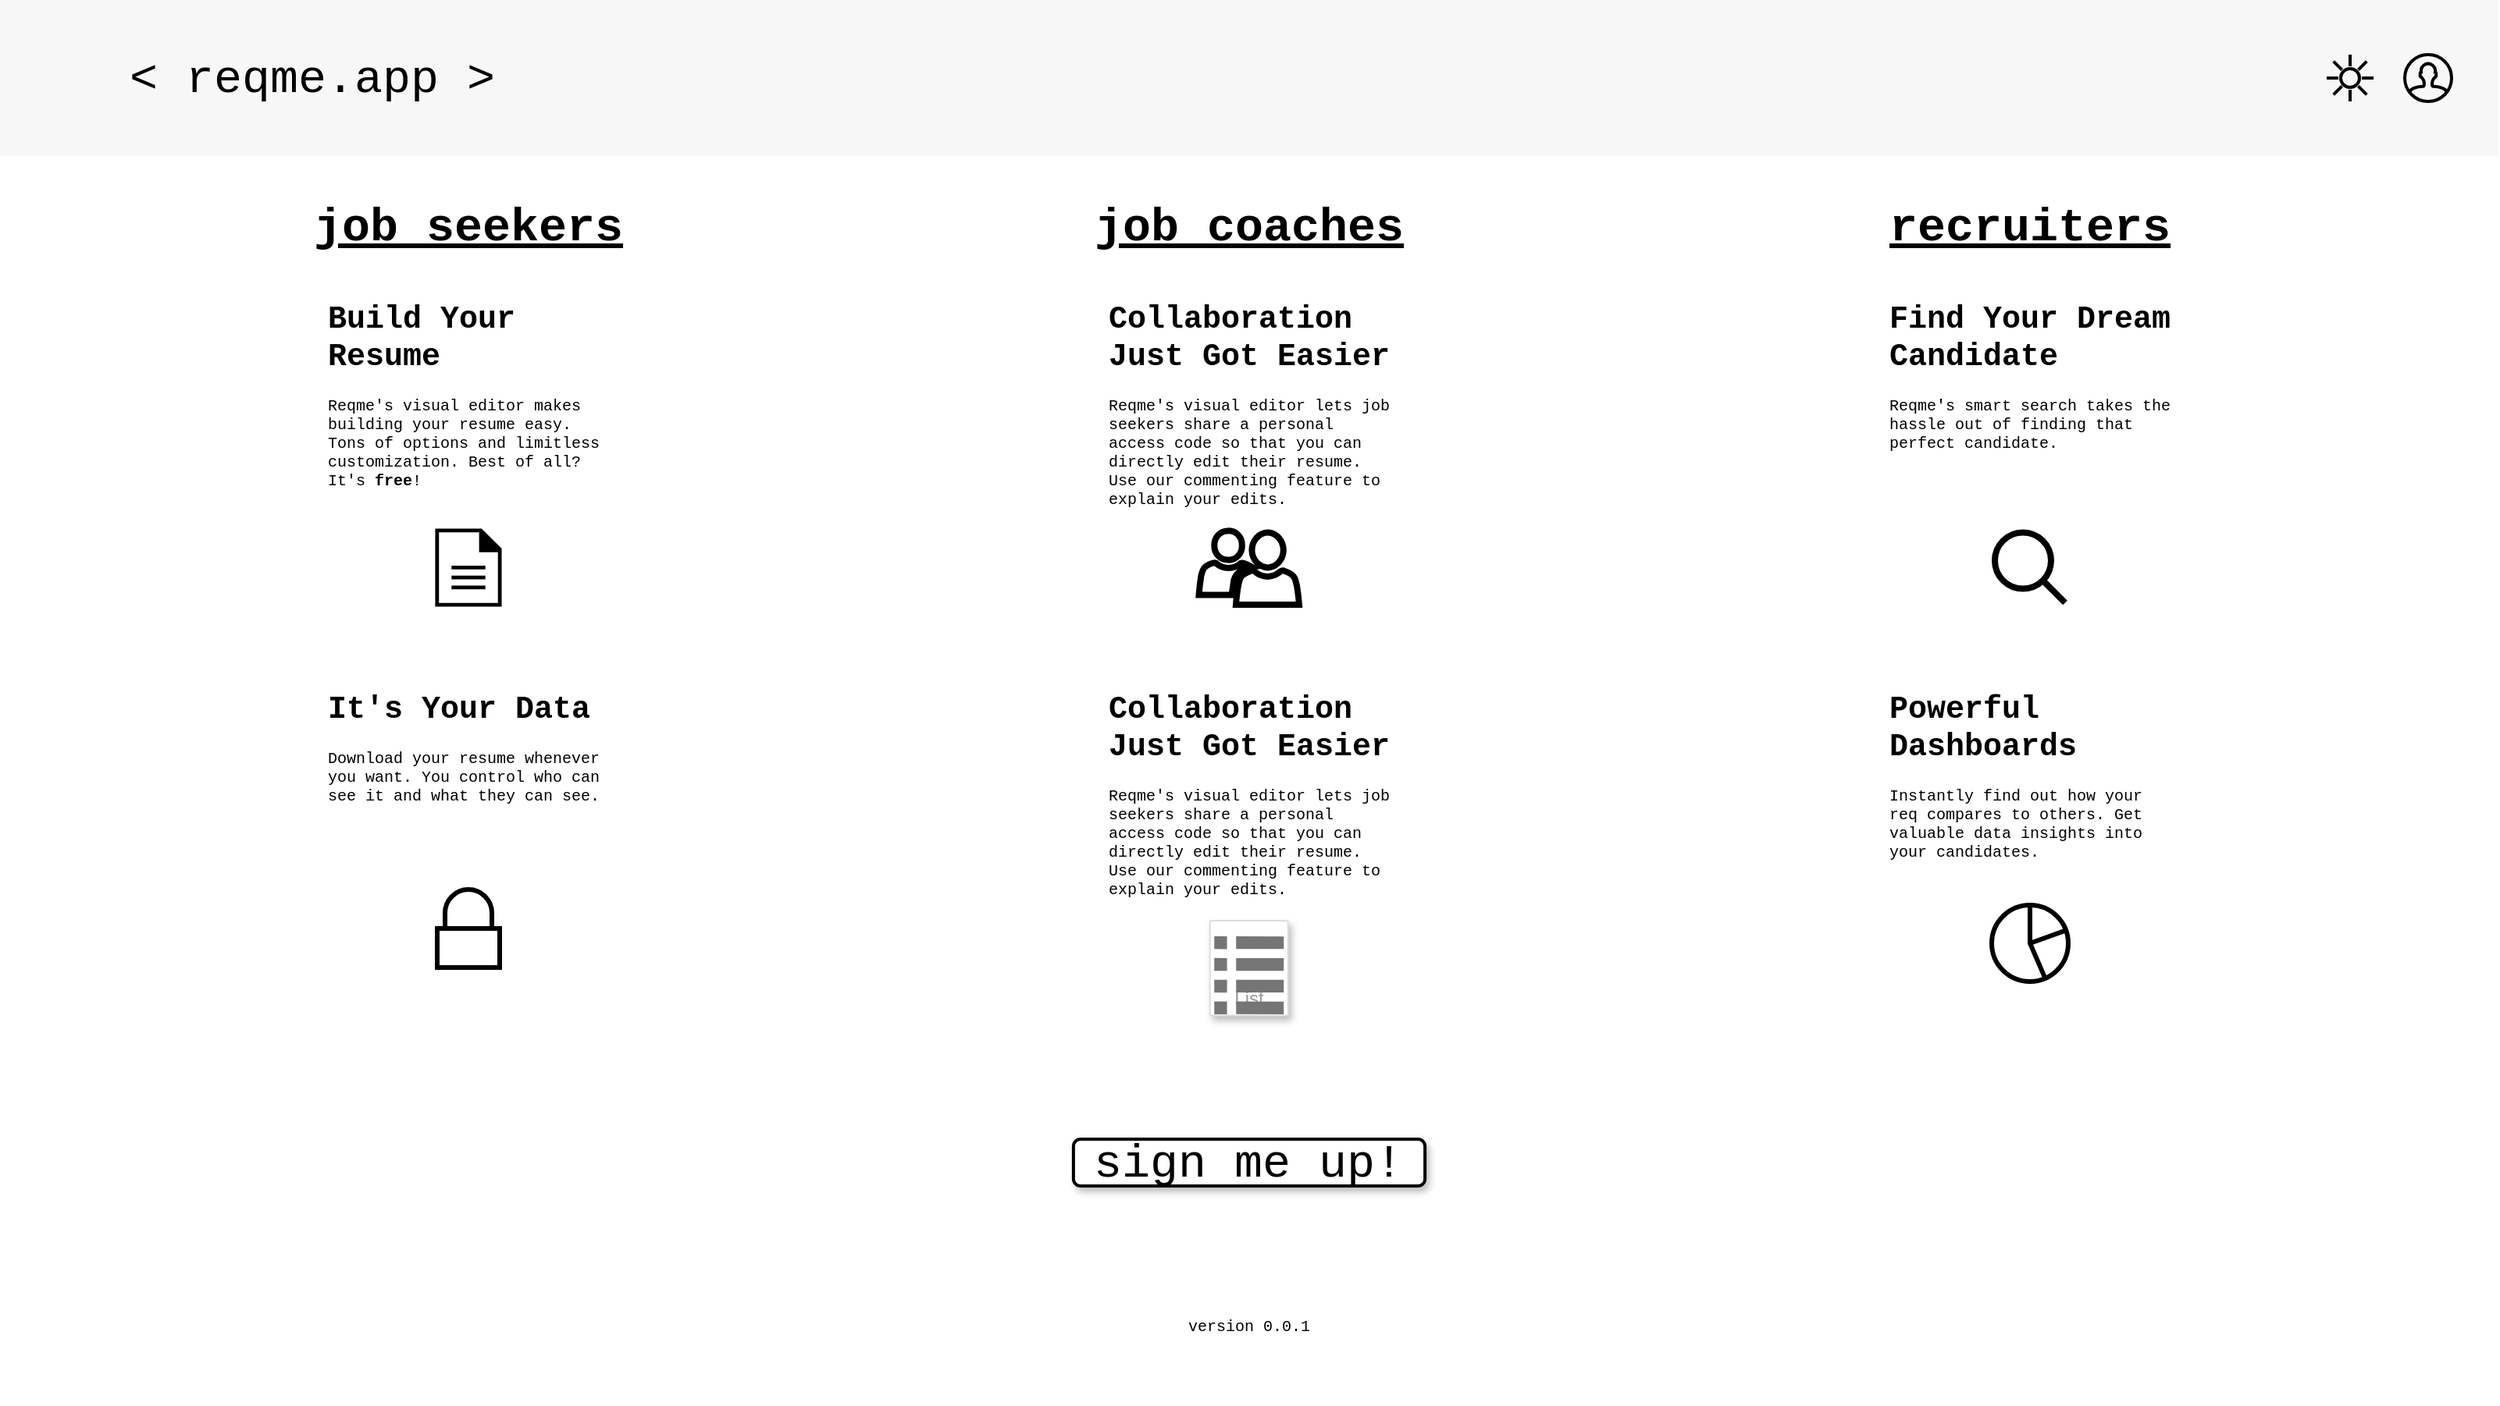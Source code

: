 <mxfile version="20.7.4" type="device"><diagram id="D-CgDbJjNg_Wzcfck2mP" name="splash-logged-out-v1"><mxGraphModel dx="1133" dy="703" grid="1" gridSize="10" guides="1" tooltips="1" connect="1" arrows="1" fold="1" page="1" pageScale="1" pageWidth="1600" pageHeight="900" math="0" shadow="0"><root><mxCell id="0"/><mxCell id="1" parent="0"/><mxCell id="NqR8kwtVtSE-ulJd_GWe-3" value="" style="rounded=0;whiteSpace=wrap;html=1;strokeColor=none;" parent="1" vertex="1"><mxGeometry x="50" y="100" width="500" height="700" as="geometry"/></mxCell><mxCell id="NqR8kwtVtSE-ulJd_GWe-47" value="" style="rounded=0;whiteSpace=wrap;html=1;strokeColor=none;" parent="1" vertex="1"><mxGeometry x="1050" y="100" width="500" height="700" as="geometry"/></mxCell><mxCell id="NqR8kwtVtSE-ulJd_GWe-46" value="" style="rounded=0;whiteSpace=wrap;html=1;strokeColor=none;" parent="1" vertex="1"><mxGeometry x="550" y="100" width="500" height="700" as="geometry"/></mxCell><mxCell id="NqR8kwtVtSE-ulJd_GWe-7" value="" style="rounded=0;whiteSpace=wrap;html=1;strokeColor=none;fillColor=#F7F7F7;shadow=0;glass=0;" parent="1" vertex="1"><mxGeometry x="1200" width="400" height="100" as="geometry"/></mxCell><mxCell id="NqR8kwtVtSE-ulJd_GWe-1" value="" style="rounded=0;whiteSpace=wrap;html=1;strokeColor=none;fillColor=#F7F7F7;shadow=0;glass=0;" parent="1" vertex="1"><mxGeometry width="400" height="100" as="geometry"/></mxCell><mxCell id="NqR8kwtVtSE-ulJd_GWe-2" value="" style="rounded=0;whiteSpace=wrap;html=1;strokeColor=none;fillColor=#FFFFFF;" parent="1" vertex="1"><mxGeometry y="800" width="1600" height="100" as="geometry"/></mxCell><mxCell id="NqR8kwtVtSE-ulJd_GWe-4" value="" style="html=1;verticalLabelPosition=bottom;align=center;labelBackgroundColor=#ffffff;verticalAlign=top;strokeWidth=2;strokeColor=#000000;shadow=0;dashed=0;shape=mxgraph.ios7.icons.user;fillColor=none;" parent="1" vertex="1"><mxGeometry x="1540" y="35" width="30" height="30" as="geometry"/></mxCell><mxCell id="NqR8kwtVtSE-ulJd_GWe-5" value="&amp;lt; reqme.app &amp;gt;" style="text;html=1;strokeColor=none;fillColor=none;align=center;verticalAlign=middle;whiteSpace=wrap;rounded=0;fontSize=30;fontFamily=Courier New;fontStyle=0;fontColor=#000000;" parent="1" vertex="1"><mxGeometry x="68.13" y="35" width="263.75" height="30" as="geometry"/></mxCell><mxCell id="NqR8kwtVtSE-ulJd_GWe-6" value="" style="rounded=0;whiteSpace=wrap;html=1;strokeColor=none;fillColor=#F7F7F7;shadow=0;glass=0;" parent="1" vertex="1"><mxGeometry x="400" width="800" height="100" as="geometry"/></mxCell><mxCell id="NqR8kwtVtSE-ulJd_GWe-11" value="" style="html=1;verticalLabelPosition=bottom;align=center;labelBackgroundColor=#ffffff;verticalAlign=top;strokeWidth=2;strokeColor=#000000;shadow=0;dashed=0;shape=mxgraph.ios7.icons.sun;pointerEvents=1;rounded=0;sketch=0;fontFamily=Courier New;fontSize=30;fillColor=none;" parent="1" vertex="1"><mxGeometry x="1490" y="35" width="30" height="30" as="geometry"/></mxCell><mxCell id="NqR8kwtVtSE-ulJd_GWe-12" value="" style="rounded=0;whiteSpace=wrap;html=1;strokeColor=none;fillColor=#FFFFFF;gradientColor=none;" parent="1" vertex="1"><mxGeometry y="100" width="50" height="700" as="geometry"/></mxCell><mxCell id="NqR8kwtVtSE-ulJd_GWe-13" value="" style="rounded=0;whiteSpace=wrap;html=1;strokeColor=none;fillColor=#FFFFFF;gradientColor=none;" parent="1" vertex="1"><mxGeometry x="1550" y="100" width="50" height="700" as="geometry"/></mxCell><mxCell id="NqR8kwtVtSE-ulJd_GWe-16" value="version 0.0.1" style="text;html=1;strokeColor=none;fillColor=none;align=center;verticalAlign=middle;whiteSpace=wrap;rounded=0;fontSize=10;fontFamily=Courier New;" parent="1" vertex="1"><mxGeometry x="675" y="835" width="250" height="30" as="geometry"/></mxCell><mxCell id="NqR8kwtVtSE-ulJd_GWe-17" value="&lt;h1&gt;Build Your Resume&lt;/h1&gt;&lt;p&gt;Reqme's visual editor makes building your resume easy. Tons of options and limitless customization. Best of all? It's &lt;b&gt;free&lt;/b&gt;!&lt;/p&gt;" style="text;html=1;strokeColor=none;fillColor=none;spacing=5;spacingTop=-20;whiteSpace=wrap;overflow=hidden;rounded=0;shadow=1;sketch=0;fontFamily=Courier New;fontSize=10;" parent="1" vertex="1"><mxGeometry x="205" y="190" width="190" height="130" as="geometry"/></mxCell><mxCell id="NqR8kwtVtSE-ulJd_GWe-45" value="" style="sketch=0;pointerEvents=1;shadow=0;dashed=0;html=1;strokeColor=none;fillColor=#000000;labelPosition=center;verticalLabelPosition=bottom;verticalAlign=top;outlineConnect=0;align=center;shape=mxgraph.office.concepts.document;rounded=1;glass=0;fontFamily=Courier New;fontSize=10;fontColor=#000000;" parent="1" vertex="1"><mxGeometry x="278.71" y="338.75" width="42.56" height="50" as="geometry"/></mxCell><mxCell id="NqR8kwtVtSE-ulJd_GWe-48" value="&lt;h1&gt;Collaboration Just Got Easier&lt;/h1&gt;&lt;p&gt;Reqme's visual editor lets job seekers share a personal access code so that you can directly edit their resume. Use our commenting feature to explain your edits.&lt;/p&gt;" style="text;html=1;strokeColor=none;fillColor=none;spacing=5;spacingTop=-20;whiteSpace=wrap;overflow=hidden;rounded=0;shadow=1;sketch=0;fontFamily=Courier New;fontSize=10;" parent="1" vertex="1"><mxGeometry x="705" y="190" width="190" height="140" as="geometry"/></mxCell><mxCell id="NqR8kwtVtSE-ulJd_GWe-50" value="&lt;h1&gt;Find Your Dream Candidate&lt;/h1&gt;&lt;p&gt;Reqme's smart search takes the hassle out of finding that perfect candidate.&lt;/p&gt;" style="text;html=1;strokeColor=none;fillColor=none;spacing=5;spacingTop=-20;whiteSpace=wrap;overflow=hidden;rounded=0;shadow=1;sketch=0;fontFamily=Courier New;fontSize=10;" parent="1" vertex="1"><mxGeometry x="1205" y="190" width="190" height="100" as="geometry"/></mxCell><mxCell id="NqR8kwtVtSE-ulJd_GWe-52" value="job seekers" style="text;html=1;strokeColor=none;fillColor=none;align=center;verticalAlign=middle;whiteSpace=wrap;rounded=0;fontSize=30;fontFamily=Courier New;fontStyle=5;fontColor=#000000;" parent="1" vertex="1"><mxGeometry x="168.12" y="130" width="263.75" height="30" as="geometry"/></mxCell><mxCell id="NqR8kwtVtSE-ulJd_GWe-53" value="job coaches" style="text;html=1;strokeColor=none;fillColor=none;align=center;verticalAlign=middle;whiteSpace=wrap;rounded=0;fontSize=30;fontFamily=Courier New;fontStyle=5;fontColor=#000000;" parent="1" vertex="1"><mxGeometry x="668" y="130" width="263.75" height="30" as="geometry"/></mxCell><mxCell id="NqR8kwtVtSE-ulJd_GWe-54" value="recruiters" style="text;html=1;strokeColor=none;fillColor=none;align=center;verticalAlign=middle;whiteSpace=wrap;rounded=0;fontSize=30;fontFamily=Courier New;fontStyle=5;fontColor=#000000;" parent="1" vertex="1"><mxGeometry x="1168.12" y="130" width="263.75" height="30" as="geometry"/></mxCell><mxCell id="NqR8kwtVtSE-ulJd_GWe-55" value="sign me up!" style="text;html=1;strokeColor=default;fillColor=default;align=center;verticalAlign=middle;whiteSpace=wrap;rounded=1;fontSize=30;fontFamily=Courier New;fontStyle=0;fontColor=#000000;shadow=1;strokeWidth=2;" parent="1" vertex="1"><mxGeometry x="687.44" y="730" width="225.12" height="30" as="geometry"/></mxCell><mxCell id="NqR8kwtVtSE-ulJd_GWe-57" value="" style="html=1;verticalLabelPosition=bottom;align=center;labelBackgroundColor=#ffffff;verticalAlign=top;strokeWidth=4;strokeColor=#000000;shadow=0;dashed=0;shape=mxgraph.ios7.icons.looking_glass;rounded=1;glass=0;sketch=0;fontFamily=Courier New;fontSize=10;fontColor=#000000;fillColor=none;gradientColor=#EDEDED;" parent="1" vertex="1"><mxGeometry x="1277.49" y="341.25" width="45" height="45" as="geometry"/></mxCell><mxCell id="NqR8kwtVtSE-ulJd_GWe-58" value="" style="sketch=0;pointerEvents=1;shadow=0;dashed=0;html=1;strokeColor=default;labelPosition=center;verticalLabelPosition=bottom;verticalAlign=top;align=center;fillColor=none;shape=mxgraph.mscae.intune.user_group;rounded=1;glass=0;fontFamily=Courier New;fontSize=10;fontColor=#000000;strokeWidth=4;" parent="1" vertex="1"><mxGeometry x="767.78" y="340" width="64.19" height="47.5" as="geometry"/></mxCell><mxCell id="QqUZQ-7jsJ64SZ390ARR-2" value="&lt;h1&gt;It's Your Data&lt;/h1&gt;&lt;p&gt;Download your resume whenever you want. You control who can see it and what they can see.&lt;/p&gt;" style="text;html=1;strokeColor=none;fillColor=none;spacing=5;spacingTop=-20;whiteSpace=wrap;overflow=hidden;rounded=0;shadow=1;sketch=0;fontFamily=Courier New;fontSize=10;" parent="1" vertex="1"><mxGeometry x="204.87" y="440" width="190" height="130" as="geometry"/></mxCell><mxCell id="QqUZQ-7jsJ64SZ390ARR-4" value="&lt;h1&gt;Collaboration Just Got Easier&lt;/h1&gt;&lt;p&gt;Reqme's visual editor lets job seekers share a personal access code so that you can directly edit their resume. Use our commenting feature to explain your edits.&lt;/p&gt;" style="text;html=1;strokeColor=none;fillColor=none;spacing=5;spacingTop=-20;whiteSpace=wrap;overflow=hidden;rounded=0;shadow=1;sketch=0;fontFamily=Courier New;fontSize=10;" parent="1" vertex="1"><mxGeometry x="704.87" y="440" width="190" height="140" as="geometry"/></mxCell><mxCell id="QqUZQ-7jsJ64SZ390ARR-5" value="&lt;h1&gt;Powerful Dashboards&lt;/h1&gt;&lt;p&gt;Instantly find out how your req compares to others. Get valuable data insights into your candidates.&lt;/p&gt;" style="text;html=1;strokeColor=none;fillColor=none;spacing=5;spacingTop=-20;whiteSpace=wrap;overflow=hidden;rounded=0;shadow=1;sketch=0;fontFamily=Courier New;fontSize=10;" parent="1" vertex="1"><mxGeometry x="1204.87" y="440" width="190" height="120" as="geometry"/></mxCell><mxCell id="QqUZQ-7jsJ64SZ390ARR-9" value="" style="html=1;verticalLabelPosition=bottom;align=center;labelBackgroundColor=#ffffff;verticalAlign=top;strokeWidth=3;strokeColor=#000000;shadow=0;dashed=0;shape=mxgraph.ios7.icons.pie_chart;fillColor=none;" parent="1" vertex="1"><mxGeometry x="1275.5" y="580" width="49" height="49" as="geometry"/></mxCell><mxCell id="QqUZQ-7jsJ64SZ390ARR-11" value="" style="html=1;verticalLabelPosition=bottom;align=center;labelBackgroundColor=#ffffff;verticalAlign=top;strokeWidth=3;strokeColor=#000000;shadow=0;dashed=0;shape=mxgraph.ios7.icons.locked;fillColor=#FFFFFF;" parent="1" vertex="1"><mxGeometry x="280" y="570" width="40" height="50" as="geometry"/></mxCell><mxCell id="QqUZQ-7jsJ64SZ390ARR-12" value="List" style="strokeColor=#dddddd;shadow=1;strokeWidth=1;rounded=1;absoluteArcSize=1;arcSize=2;labelPosition=center;verticalLabelPosition=middle;align=center;verticalAlign=bottom;spacingLeft=0;fontColor=#999999;fontSize=12;whiteSpace=wrap;spacingBottom=2;fillColor=#FFFFFF;" parent="1" vertex="1"><mxGeometry x="774.87" y="590" width="50" height="60.71" as="geometry"/></mxCell><mxCell id="QqUZQ-7jsJ64SZ390ARR-13" value="" style="sketch=0;dashed=0;connectable=0;html=1;fillColor=#757575;strokeColor=none;shape=mxgraph.gcp2.list;part=1;strokeWidth=3;" parent="QqUZQ-7jsJ64SZ390ARR-12" vertex="1"><mxGeometry x="0.5" width="44.5" height="50" relative="1" as="geometry"><mxPoint x="-22.25" y="10" as="offset"/></mxGeometry></mxCell></root></mxGraphModel></diagram></mxfile>